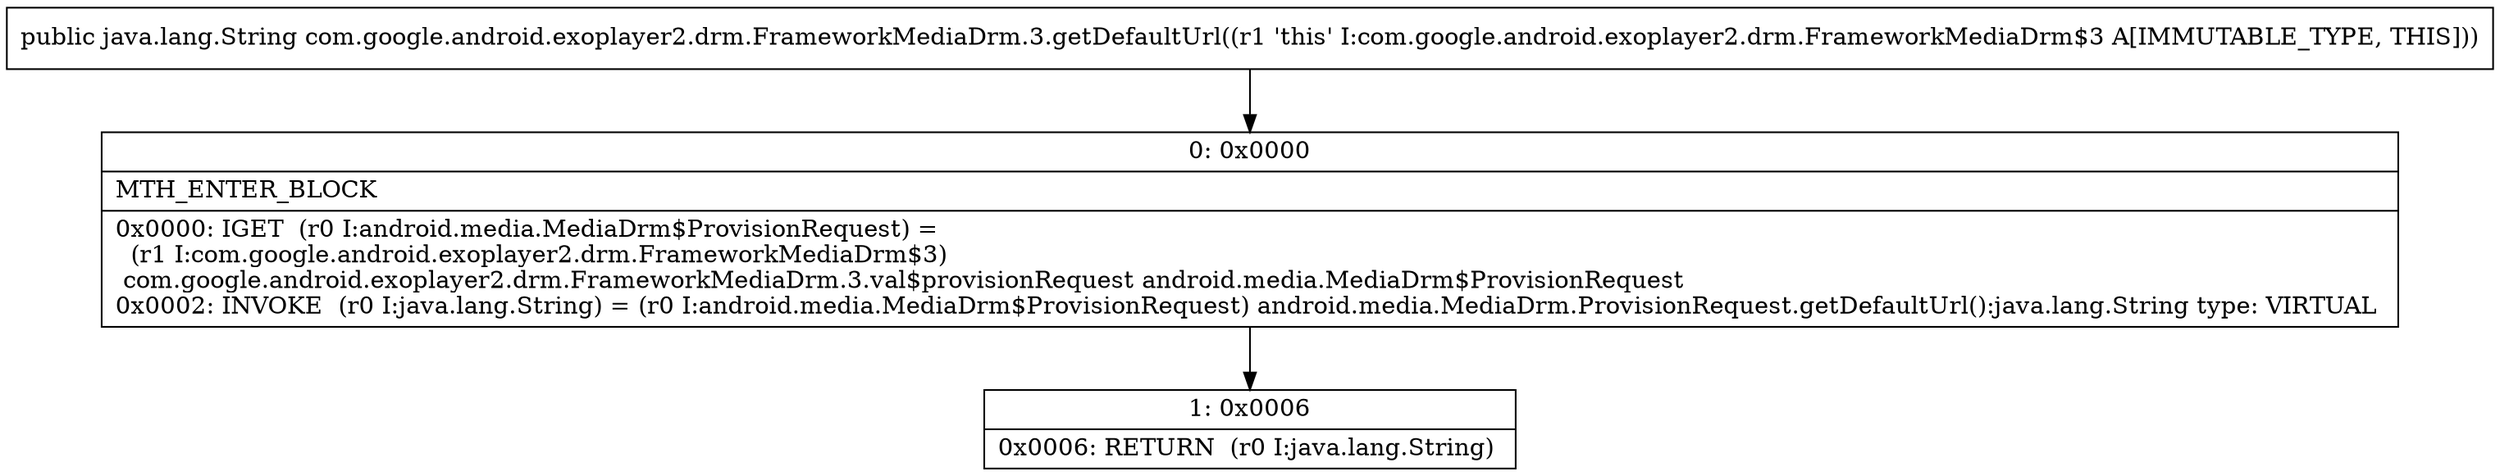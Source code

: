 digraph "CFG forcom.google.android.exoplayer2.drm.FrameworkMediaDrm.3.getDefaultUrl()Ljava\/lang\/String;" {
Node_0 [shape=record,label="{0\:\ 0x0000|MTH_ENTER_BLOCK\l|0x0000: IGET  (r0 I:android.media.MediaDrm$ProvisionRequest) = \l  (r1 I:com.google.android.exoplayer2.drm.FrameworkMediaDrm$3)\l com.google.android.exoplayer2.drm.FrameworkMediaDrm.3.val$provisionRequest android.media.MediaDrm$ProvisionRequest \l0x0002: INVOKE  (r0 I:java.lang.String) = (r0 I:android.media.MediaDrm$ProvisionRequest) android.media.MediaDrm.ProvisionRequest.getDefaultUrl():java.lang.String type: VIRTUAL \l}"];
Node_1 [shape=record,label="{1\:\ 0x0006|0x0006: RETURN  (r0 I:java.lang.String) \l}"];
MethodNode[shape=record,label="{public java.lang.String com.google.android.exoplayer2.drm.FrameworkMediaDrm.3.getDefaultUrl((r1 'this' I:com.google.android.exoplayer2.drm.FrameworkMediaDrm$3 A[IMMUTABLE_TYPE, THIS])) }"];
MethodNode -> Node_0;
Node_0 -> Node_1;
}

